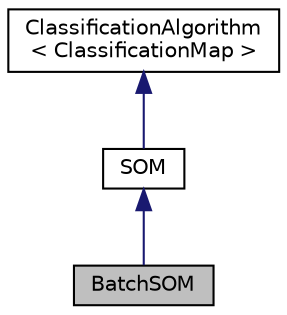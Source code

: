 digraph "BatchSOM"
{
  edge [fontname="Helvetica",fontsize="10",labelfontname="Helvetica",labelfontsize="10"];
  node [fontname="Helvetica",fontsize="10",shape=record];
  Node0 [label="BatchSOM",height=0.2,width=0.4,color="black", fillcolor="grey75", style="filled", fontcolor="black"];
  Node1 -> Node0 [dir="back",color="midnightblue",fontsize="10",style="solid",fontname="Helvetica"];
  Node1 [label="SOM",height=0.2,width=0.4,color="black", fillcolor="white", style="filled",URL="$classSOM.html"];
  Node2 -> Node1 [dir="back",color="midnightblue",fontsize="10",style="solid",fontname="Helvetica"];
  Node2 [label="ClassificationAlgorithm\l\< ClassificationMap \>",height=0.2,width=0.4,color="black", fillcolor="white", style="filled",URL="$classClassificationAlgorithm.html"];
}

